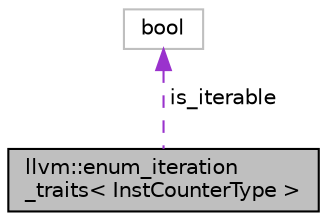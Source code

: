 digraph "llvm::enum_iteration_traits&lt; InstCounterType &gt;"
{
 // LATEX_PDF_SIZE
  bgcolor="transparent";
  edge [fontname="Helvetica",fontsize="10",labelfontname="Helvetica",labelfontsize="10"];
  node [fontname="Helvetica",fontsize="10",shape=record];
  Node1 [label="llvm::enum_iteration\l_traits\< InstCounterType \>",height=0.2,width=0.4,color="black", fillcolor="grey75", style="filled", fontcolor="black",tooltip=" "];
  Node2 -> Node1 [dir="back",color="darkorchid3",fontsize="10",style="dashed",label=" is_iterable" ,fontname="Helvetica"];
  Node2 [label="bool",height=0.2,width=0.4,color="grey75",tooltip=" "];
}
